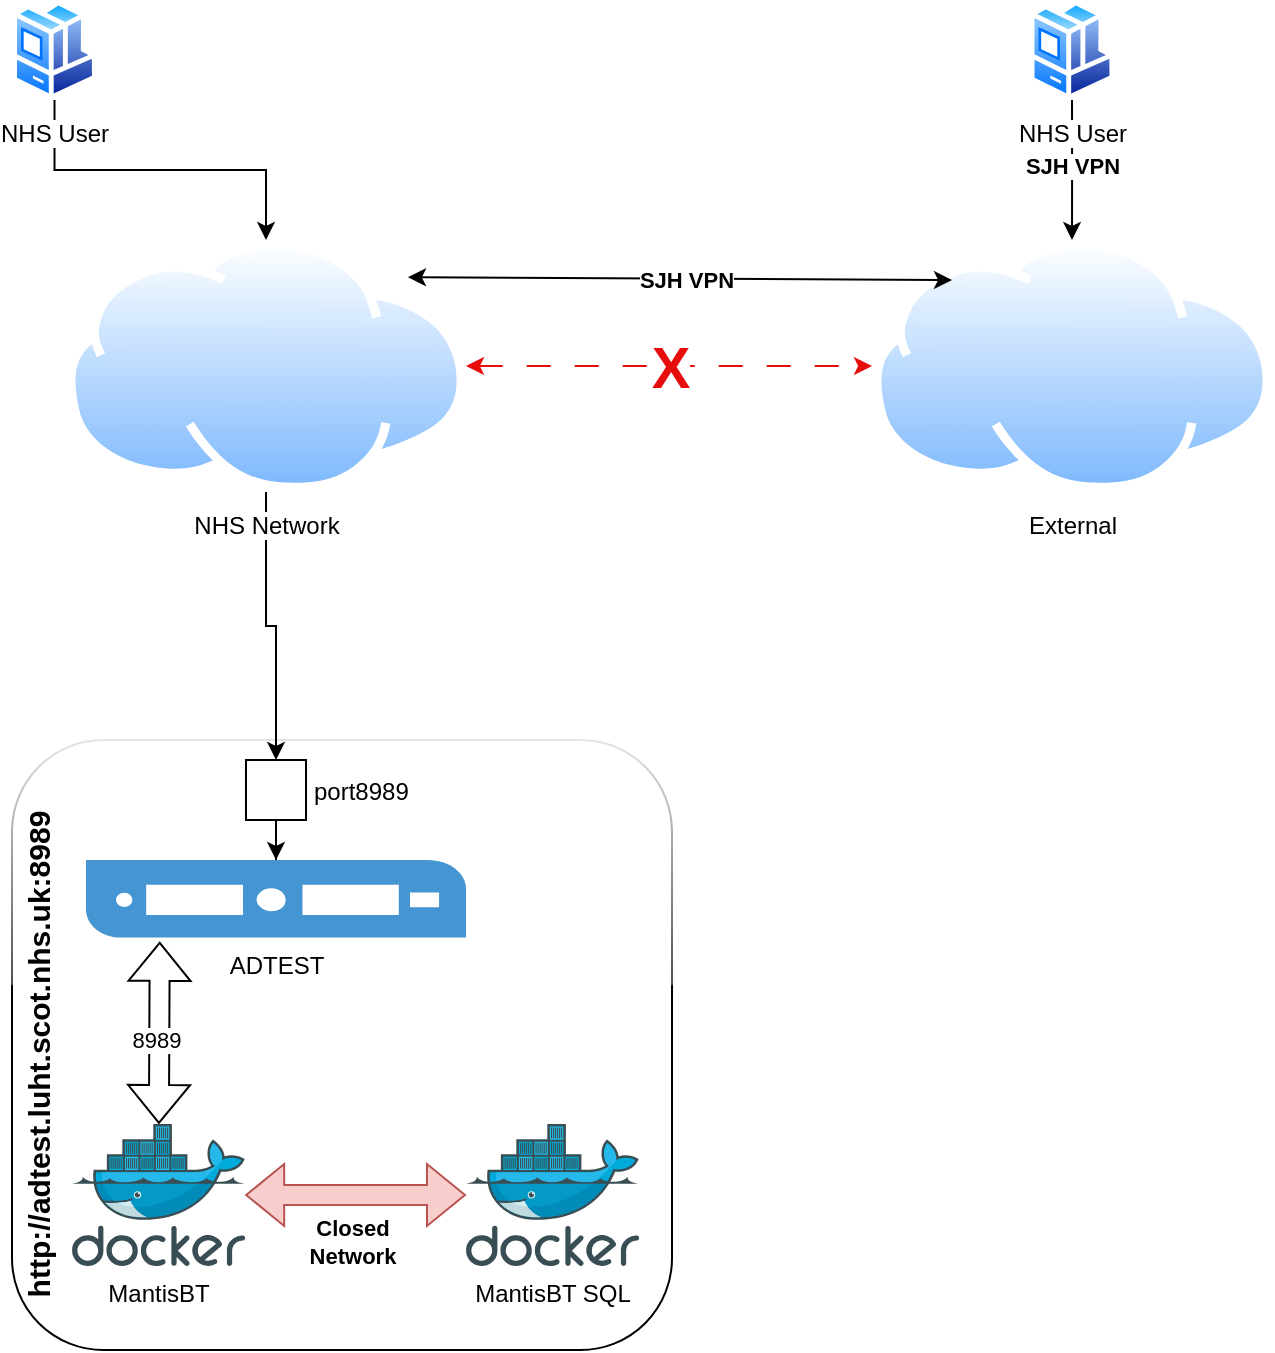 <mxfile version="26.0.14">
  <diagram name="Page-1" id="wkuvCptoMK1yB5laDaHz">
    <mxGraphModel dx="794" dy="440" grid="1" gridSize="10" guides="1" tooltips="1" connect="1" arrows="1" fold="1" page="1" pageScale="1" pageWidth="827" pageHeight="1169" math="0" shadow="0">
      <root>
        <mxCell id="0" />
        <mxCell id="1" parent="0" />
        <mxCell id="PBY9xJ8bVe6ArAB7C0fZ-4" value="" style="rounded=1;whiteSpace=wrap;html=1;glass=1;" parent="1" vertex="1">
          <mxGeometry x="100" y="400" width="330" height="305" as="geometry" />
        </mxCell>
        <mxCell id="PBY9xJ8bVe6ArAB7C0fZ-1" value="ADTEST" style="pointerEvents=1;shadow=0;dashed=0;html=1;strokeColor=none;fillColor=#4495D1;labelPosition=center;verticalLabelPosition=bottom;verticalAlign=top;align=center;outlineConnect=0;shape=mxgraph.veeam.server;" parent="1" vertex="1">
          <mxGeometry x="137" y="460" width="190" height="38.8" as="geometry" />
        </mxCell>
        <mxCell id="PBY9xJ8bVe6ArAB7C0fZ-2" value="MantisBT" style="image;sketch=0;aspect=fixed;html=1;points=[];align=center;fontSize=12;image=img/lib/mscae/Docker.svg;" parent="1" vertex="1">
          <mxGeometry x="130" y="592" width="86.59" height="71" as="geometry" />
        </mxCell>
        <mxCell id="PBY9xJ8bVe6ArAB7C0fZ-3" value="MantisBT SQL" style="image;sketch=0;aspect=fixed;html=1;points=[];align=center;fontSize=12;image=img/lib/mscae/Docker.svg;" parent="1" vertex="1">
          <mxGeometry x="327" y="592" width="86.59" height="71" as="geometry" />
        </mxCell>
        <mxCell id="PBY9xJ8bVe6ArAB7C0fZ-5" value="" style="shape=flexArrow;endArrow=classic;startArrow=classic;html=1;rounded=0;fillColor=#f8cecc;strokeColor=#b85450;" parent="1" source="PBY9xJ8bVe6ArAB7C0fZ-2" target="PBY9xJ8bVe6ArAB7C0fZ-3" edge="1">
          <mxGeometry width="100" height="100" relative="1" as="geometry">
            <mxPoint x="360" y="610" as="sourcePoint" />
            <mxPoint x="460" y="510" as="targetPoint" />
          </mxGeometry>
        </mxCell>
        <mxCell id="PBY9xJ8bVe6ArAB7C0fZ-6" value="&lt;b&gt;Closed&lt;br&gt;&lt;/b&gt;&lt;div&gt;&lt;div&gt;&lt;b&gt;Network&lt;/b&gt;&lt;/div&gt;&lt;/div&gt;" style="edgeLabel;html=1;align=center;verticalAlign=middle;resizable=0;points=[];rotation=0;" parent="PBY9xJ8bVe6ArAB7C0fZ-5" vertex="1" connectable="0">
          <mxGeometry x="0.055" y="-5" relative="1" as="geometry">
            <mxPoint x="-5" y="18" as="offset" />
          </mxGeometry>
        </mxCell>
        <mxCell id="PBY9xJ8bVe6ArAB7C0fZ-7" value="" style="shape=flexArrow;endArrow=classic;startArrow=classic;html=1;rounded=0;entryX=0.194;entryY=1.055;entryDx=0;entryDy=0;entryPerimeter=0;" parent="1" source="PBY9xJ8bVe6ArAB7C0fZ-2" target="PBY9xJ8bVe6ArAB7C0fZ-1" edge="1">
          <mxGeometry width="100" height="100" relative="1" as="geometry">
            <mxPoint x="390" y="640" as="sourcePoint" />
            <mxPoint x="490" y="540" as="targetPoint" />
          </mxGeometry>
        </mxCell>
        <mxCell id="PBY9xJ8bVe6ArAB7C0fZ-9" value="8989" style="edgeLabel;html=1;align=center;verticalAlign=middle;resizable=0;points=[];" parent="PBY9xJ8bVe6ArAB7C0fZ-7" vertex="1" connectable="0">
          <mxGeometry x="-0.063" y="2" relative="1" as="geometry">
            <mxPoint as="offset" />
          </mxGeometry>
        </mxCell>
        <mxCell id="PBY9xJ8bVe6ArAB7C0fZ-11" value="" style="edgeStyle=orthogonalEdgeStyle;rounded=0;orthogonalLoop=1;jettySize=auto;html=1;" parent="1" source="PBY9xJ8bVe6ArAB7C0fZ-10" target="PBY9xJ8bVe6ArAB7C0fZ-1" edge="1">
          <mxGeometry relative="1" as="geometry" />
        </mxCell>
        <mxCell id="PBY9xJ8bVe6ArAB7C0fZ-10" value="port8989" style="fontStyle=0;labelPosition=right;verticalLabelPosition=middle;align=left;verticalAlign=middle;spacingLeft=2;" parent="1" vertex="1">
          <mxGeometry x="217" y="410" width="30" height="30" as="geometry" />
        </mxCell>
        <mxCell id="PBY9xJ8bVe6ArAB7C0fZ-15" value="" style="edgeStyle=orthogonalEdgeStyle;rounded=0;orthogonalLoop=1;jettySize=auto;html=1;" parent="1" source="PBY9xJ8bVe6ArAB7C0fZ-13" target="PBY9xJ8bVe6ArAB7C0fZ-10" edge="1">
          <mxGeometry relative="1" as="geometry" />
        </mxCell>
        <mxCell id="PBY9xJ8bVe6ArAB7C0fZ-19" style="edgeStyle=orthogonalEdgeStyle;rounded=1;orthogonalLoop=1;jettySize=auto;html=1;entryX=0;entryY=0.5;entryDx=0;entryDy=0;dashed=1;dashPattern=12 12;curved=0;startArrow=classic;startFill=1;fillColor=#f8cecc;strokeColor=light-dark(#e70d0d, #d7817e);" parent="1" source="PBY9xJ8bVe6ArAB7C0fZ-13" target="PBY9xJ8bVe6ArAB7C0fZ-18" edge="1">
          <mxGeometry relative="1" as="geometry" />
        </mxCell>
        <mxCell id="PBY9xJ8bVe6ArAB7C0fZ-20" value="&lt;b&gt;&lt;font style=&quot;color: light-dark(rgb(231, 13, 13), rgb(237, 237, 237)); font-size: 29px;&quot;&gt;X&lt;/font&gt;&lt;/b&gt;" style="edgeLabel;html=1;align=center;verticalAlign=middle;resizable=0;points=[];" parent="PBY9xJ8bVe6ArAB7C0fZ-19" vertex="1" connectable="0">
          <mxGeometry x="0.001" y="-1" relative="1" as="geometry">
            <mxPoint as="offset" />
          </mxGeometry>
        </mxCell>
        <mxCell id="PBY9xJ8bVe6ArAB7C0fZ-13" value="NHS Network" style="image;aspect=fixed;perimeter=ellipsePerimeter;html=1;align=center;shadow=0;dashed=0;spacingTop=3;image=img/lib/active_directory/internet_cloud.svg;" parent="1" vertex="1">
          <mxGeometry x="127" y="150" width="200" height="125.99" as="geometry" />
        </mxCell>
        <mxCell id="PBY9xJ8bVe6ArAB7C0fZ-16" style="edgeStyle=orthogonalEdgeStyle;rounded=0;orthogonalLoop=1;jettySize=auto;html=1;entryX=0.5;entryY=0;entryDx=0;entryDy=0;" parent="1" source="PBY9xJ8bVe6ArAB7C0fZ-14" target="PBY9xJ8bVe6ArAB7C0fZ-13" edge="1">
          <mxGeometry relative="1" as="geometry" />
        </mxCell>
        <mxCell id="PBY9xJ8bVe6ArAB7C0fZ-14" value="NHS User" style="image;aspect=fixed;perimeter=ellipsePerimeter;html=1;align=center;shadow=0;dashed=0;spacingTop=3;image=img/lib/active_directory/workstation_client.svg;" parent="1" vertex="1">
          <mxGeometry x="100" y="30" width="42.5" height="50" as="geometry" />
        </mxCell>
        <mxCell id="PBY9xJ8bVe6ArAB7C0fZ-18" value="External" style="image;aspect=fixed;perimeter=ellipsePerimeter;html=1;align=center;shadow=0;dashed=0;spacingTop=3;image=img/lib/active_directory/internet_cloud.svg;" parent="1" vertex="1">
          <mxGeometry x="530" y="150" width="200" height="125.99" as="geometry" />
        </mxCell>
        <mxCell id="PBY9xJ8bVe6ArAB7C0fZ-21" value="http:&lt;span style=&quot;background-color: transparent; color: light-dark(rgb(0, 0, 0), rgb(255, 255, 255));&quot;&gt;//adtest.luht.scot.nhs.uk:8989&lt;/span&gt;" style="text;html=1;align=center;verticalAlign=middle;whiteSpace=wrap;rounded=0;rotation=-90;fontStyle=1;fontSize=15;" parent="1" vertex="1">
          <mxGeometry x="82.5" y="542.5" width="60" height="30" as="geometry" />
        </mxCell>
        <mxCell id="xgoN2evgHZXjjVXwwsAI-2" value="" style="endArrow=classic;startArrow=classic;html=1;rounded=0;entryX=0.2;entryY=0.159;entryDx=0;entryDy=0;entryPerimeter=0;exitX=1;exitY=0;exitDx=0;exitDy=0;" edge="1" parent="1" source="PBY9xJ8bVe6ArAB7C0fZ-13" target="PBY9xJ8bVe6ArAB7C0fZ-18">
          <mxGeometry width="50" height="50" relative="1" as="geometry">
            <mxPoint x="380" y="190" as="sourcePoint" />
            <mxPoint x="430" y="140" as="targetPoint" />
          </mxGeometry>
        </mxCell>
        <mxCell id="xgoN2evgHZXjjVXwwsAI-3" value="&lt;b&gt;SJH VPN&lt;/b&gt;" style="edgeLabel;html=1;align=center;verticalAlign=middle;resizable=0;points=[];" vertex="1" connectable="0" parent="xgoN2evgHZXjjVXwwsAI-2">
          <mxGeometry x="0.019" relative="1" as="geometry">
            <mxPoint as="offset" />
          </mxGeometry>
        </mxCell>
        <mxCell id="xgoN2evgHZXjjVXwwsAI-5" value="" style="edgeStyle=orthogonalEdgeStyle;rounded=0;orthogonalLoop=1;jettySize=auto;html=1;" edge="1" parent="1" source="xgoN2evgHZXjjVXwwsAI-4" target="PBY9xJ8bVe6ArAB7C0fZ-18">
          <mxGeometry relative="1" as="geometry" />
        </mxCell>
        <mxCell id="xgoN2evgHZXjjVXwwsAI-6" value="&lt;b&gt;SJH VPN&lt;/b&gt;" style="edgeLabel;html=1;align=center;verticalAlign=middle;resizable=0;points=[];" vertex="1" connectable="0" parent="xgoN2evgHZXjjVXwwsAI-5">
          <mxGeometry x="-0.079" relative="1" as="geometry">
            <mxPoint as="offset" />
          </mxGeometry>
        </mxCell>
        <mxCell id="xgoN2evgHZXjjVXwwsAI-4" value="NHS User" style="image;aspect=fixed;perimeter=ellipsePerimeter;html=1;align=center;shadow=0;dashed=0;spacingTop=3;image=img/lib/active_directory/workstation_client.svg;" vertex="1" parent="1">
          <mxGeometry x="608.75" y="30" width="42.5" height="50" as="geometry" />
        </mxCell>
      </root>
    </mxGraphModel>
  </diagram>
</mxfile>
